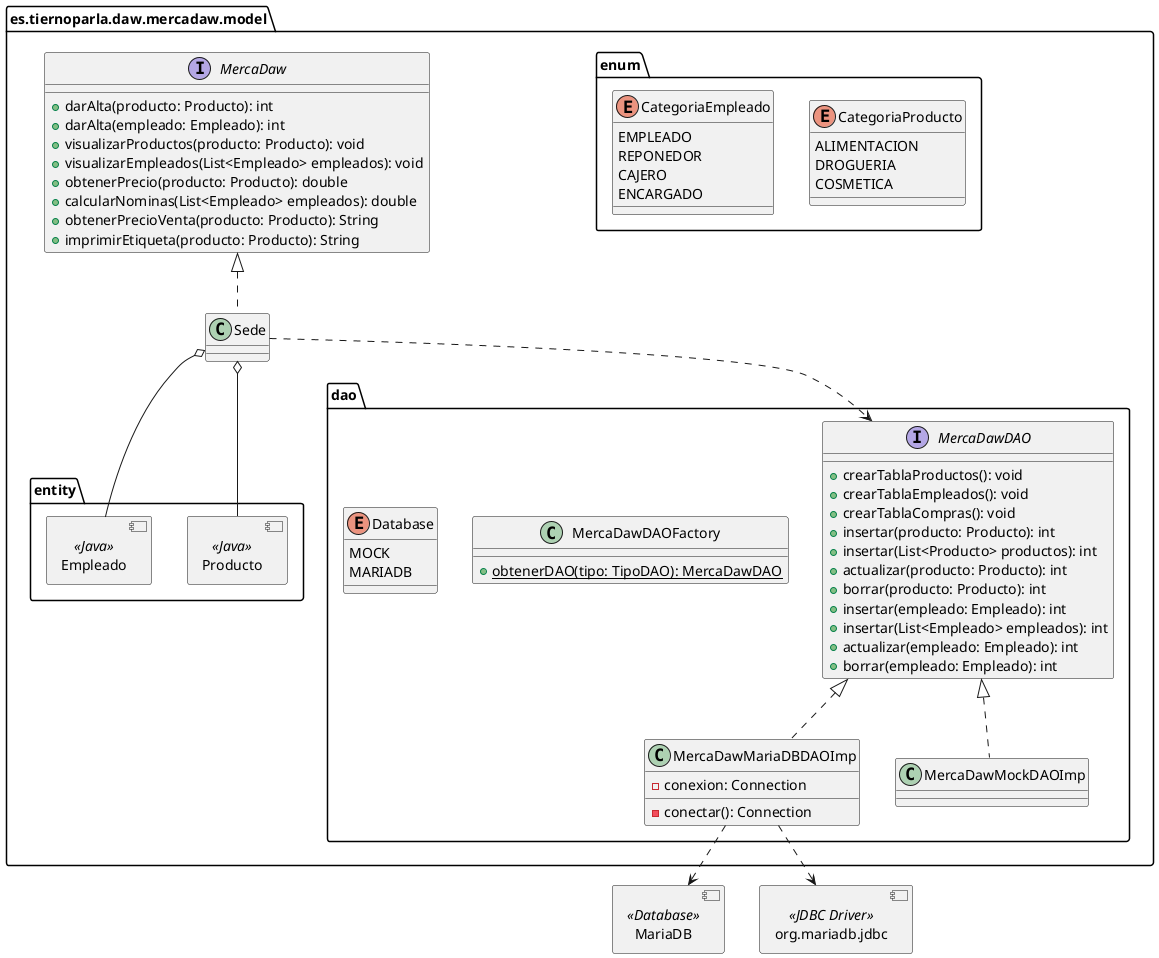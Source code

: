 @startuml Diagrama clases Model
' left to right direction
set namespaceSeparator none
allow_mixing

package es.tiernoparla.daw.mercadaw.model {

    package enum{

        enum CategoriaProducto {
            ALIMENTACION
            DROGUERIA
            COSMETICA
        }

        enum CategoriaEmpleado {
            EMPLEADO
            REPONEDOR
            CAJERO
            ENCARGADO
        }
    }

    interface MercaDaw {
        +darAlta(producto: Producto): int
        +darAlta(empleado: Empleado): int
        +visualizarProductos(producto: Producto): void
        +visualizarEmpleados(List<Empleado> empleados): void
        +obtenerPrecio(producto: Producto): double
        +calcularNominas(List<Empleado> empleados): double
        +obtenerPrecioVenta(producto: Producto): String
        +imprimirEtiqueta(producto: Producto): String
    }

    class Sede {

    }

    package entity {
        component Producto <<Java>>
        component Empleado <<Java>>

    }

    Sede o-- Producto
    Sede o-- Empleado

    MercaDaw <|.. Sede

    package dao {
        interface MercaDawDAO {
            +crearTablaProductos(): void
            +crearTablaEmpleados(): void
            +crearTablaCompras(): void
            +insertar(producto: Producto): int
            +insertar(List<Producto> productos): int
            +actualizar(producto: Producto): int
            +borrar(producto: Producto): int
            +insertar(empleado: Empleado): int
            +insertar(List<Empleado> empleados): int
            +actualizar(empleado: Empleado): int
            +borrar(empleado: Empleado): int
        }

        class MercaDawMariaDBDAOImp {
            -conexion: Connection
            -conectar(): Connection
        }

        class MercaDawMockDAOImp

        class MercaDawDAOFactory {
            +{static}obtenerDAO(tipo: TipoDAO): MercaDawDAO
        }

        enum Database {
            MOCK
            MARIADB
        }

        MercaDawDAO <|.. MercaDawMariaDBDAOImp
        MercaDawDAO <|.. MercaDawMockDAOImp

    }
}

component MariaDB <<Database>>
component org.mariadb.jdbc <<JDBC Driver>>

MercaDawMariaDBDAOImp ..> MariaDB
MercaDawMariaDBDAOImp ..> org.mariadb.jdbc

Sede ..> MercaDawDAO

@enduml